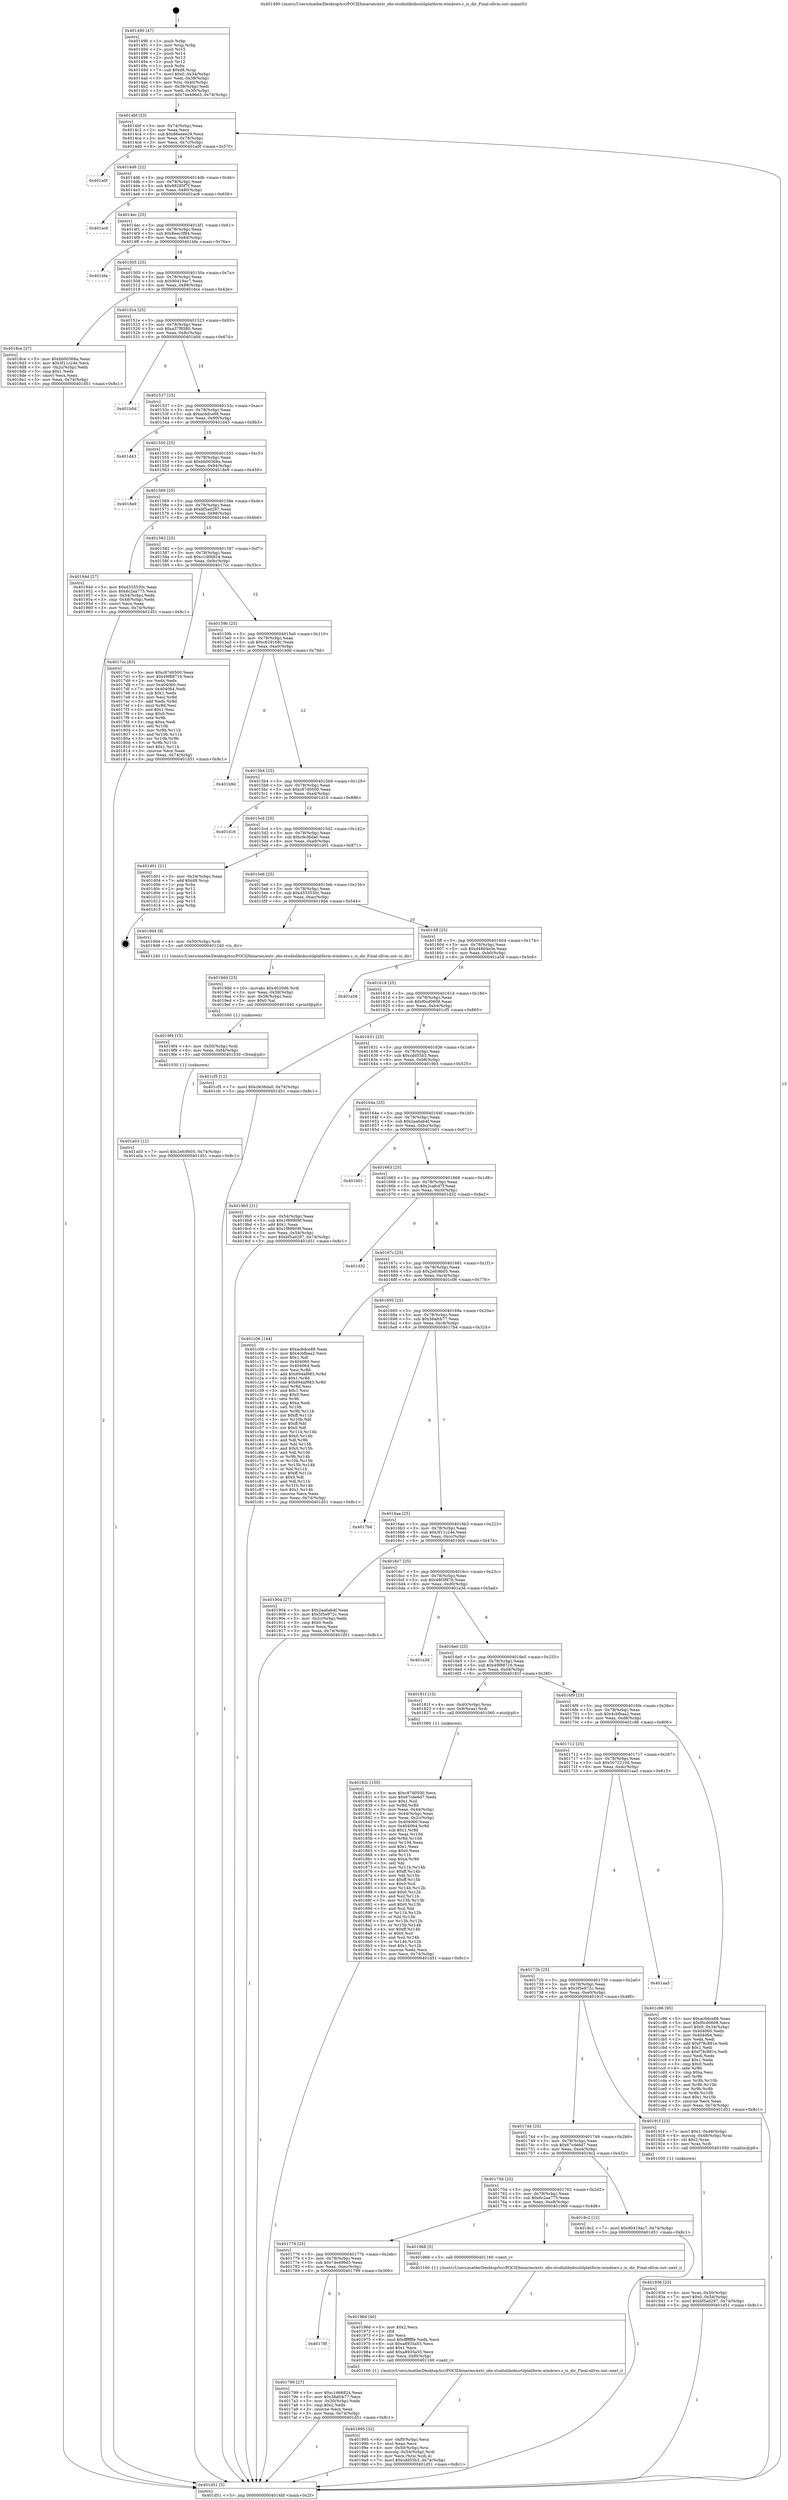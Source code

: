 digraph "0x401490" {
  label = "0x401490 (/mnt/c/Users/mathe/Desktop/tcc/POCII/binaries/extr_obs-studiolibobsutilplatform-windows.c_is_dir_Final-ollvm.out::main(0))"
  labelloc = "t"
  node[shape=record]

  Entry [label="",width=0.3,height=0.3,shape=circle,fillcolor=black,style=filled]
  "0x4014bf" [label="{
     0x4014bf [23]\l
     | [instrs]\l
     &nbsp;&nbsp;0x4014bf \<+3\>: mov -0x74(%rbp),%eax\l
     &nbsp;&nbsp;0x4014c2 \<+2\>: mov %eax,%ecx\l
     &nbsp;&nbsp;0x4014c4 \<+6\>: sub $0x86eeee29,%ecx\l
     &nbsp;&nbsp;0x4014ca \<+3\>: mov %eax,-0x78(%rbp)\l
     &nbsp;&nbsp;0x4014cd \<+3\>: mov %ecx,-0x7c(%rbp)\l
     &nbsp;&nbsp;0x4014d0 \<+6\>: je 0000000000401a0f \<main+0x57f\>\l
  }"]
  "0x401a0f" [label="{
     0x401a0f\l
  }", style=dashed]
  "0x4014d6" [label="{
     0x4014d6 [22]\l
     | [instrs]\l
     &nbsp;&nbsp;0x4014d6 \<+5\>: jmp 00000000004014db \<main+0x4b\>\l
     &nbsp;&nbsp;0x4014db \<+3\>: mov -0x78(%rbp),%eax\l
     &nbsp;&nbsp;0x4014de \<+5\>: sub $0x88285f7f,%eax\l
     &nbsp;&nbsp;0x4014e3 \<+3\>: mov %eax,-0x80(%rbp)\l
     &nbsp;&nbsp;0x4014e6 \<+6\>: je 0000000000401ac6 \<main+0x636\>\l
  }"]
  Exit [label="",width=0.3,height=0.3,shape=circle,fillcolor=black,style=filled,peripheries=2]
  "0x401ac6" [label="{
     0x401ac6\l
  }", style=dashed]
  "0x4014ec" [label="{
     0x4014ec [25]\l
     | [instrs]\l
     &nbsp;&nbsp;0x4014ec \<+5\>: jmp 00000000004014f1 \<main+0x61\>\l
     &nbsp;&nbsp;0x4014f1 \<+3\>: mov -0x78(%rbp),%eax\l
     &nbsp;&nbsp;0x4014f4 \<+5\>: sub $0x8eec3f84,%eax\l
     &nbsp;&nbsp;0x4014f9 \<+6\>: mov %eax,-0x84(%rbp)\l
     &nbsp;&nbsp;0x4014ff \<+6\>: je 0000000000401bfa \<main+0x76a\>\l
  }"]
  "0x401a03" [label="{
     0x401a03 [12]\l
     | [instrs]\l
     &nbsp;&nbsp;0x401a03 \<+7\>: movl $0x2efc9b05,-0x74(%rbp)\l
     &nbsp;&nbsp;0x401a0a \<+5\>: jmp 0000000000401d51 \<main+0x8c1\>\l
  }"]
  "0x401bfa" [label="{
     0x401bfa\l
  }", style=dashed]
  "0x401505" [label="{
     0x401505 [25]\l
     | [instrs]\l
     &nbsp;&nbsp;0x401505 \<+5\>: jmp 000000000040150a \<main+0x7a\>\l
     &nbsp;&nbsp;0x40150a \<+3\>: mov -0x78(%rbp),%eax\l
     &nbsp;&nbsp;0x40150d \<+5\>: sub $0x90419ac7,%eax\l
     &nbsp;&nbsp;0x401512 \<+6\>: mov %eax,-0x88(%rbp)\l
     &nbsp;&nbsp;0x401518 \<+6\>: je 00000000004018ce \<main+0x43e\>\l
  }"]
  "0x4019f4" [label="{
     0x4019f4 [15]\l
     | [instrs]\l
     &nbsp;&nbsp;0x4019f4 \<+4\>: mov -0x50(%rbp),%rdi\l
     &nbsp;&nbsp;0x4019f8 \<+6\>: mov %eax,-0xf4(%rbp)\l
     &nbsp;&nbsp;0x4019fe \<+5\>: call 0000000000401030 \<free@plt\>\l
     | [calls]\l
     &nbsp;&nbsp;0x401030 \{1\} (unknown)\l
  }"]
  "0x4018ce" [label="{
     0x4018ce [27]\l
     | [instrs]\l
     &nbsp;&nbsp;0x4018ce \<+5\>: mov $0xbb00368a,%eax\l
     &nbsp;&nbsp;0x4018d3 \<+5\>: mov $0x3f11c24e,%ecx\l
     &nbsp;&nbsp;0x4018d8 \<+3\>: mov -0x2c(%rbp),%edx\l
     &nbsp;&nbsp;0x4018db \<+3\>: cmp $0x1,%edx\l
     &nbsp;&nbsp;0x4018de \<+3\>: cmovl %ecx,%eax\l
     &nbsp;&nbsp;0x4018e1 \<+3\>: mov %eax,-0x74(%rbp)\l
     &nbsp;&nbsp;0x4018e4 \<+5\>: jmp 0000000000401d51 \<main+0x8c1\>\l
  }"]
  "0x40151e" [label="{
     0x40151e [25]\l
     | [instrs]\l
     &nbsp;&nbsp;0x40151e \<+5\>: jmp 0000000000401523 \<main+0x93\>\l
     &nbsp;&nbsp;0x401523 \<+3\>: mov -0x78(%rbp),%eax\l
     &nbsp;&nbsp;0x401526 \<+5\>: sub $0xa37f8580,%eax\l
     &nbsp;&nbsp;0x40152b \<+6\>: mov %eax,-0x8c(%rbp)\l
     &nbsp;&nbsp;0x401531 \<+6\>: je 0000000000401b0d \<main+0x67d\>\l
  }"]
  "0x4019dd" [label="{
     0x4019dd [23]\l
     | [instrs]\l
     &nbsp;&nbsp;0x4019dd \<+10\>: movabs $0x4020d6,%rdi\l
     &nbsp;&nbsp;0x4019e7 \<+3\>: mov %eax,-0x58(%rbp)\l
     &nbsp;&nbsp;0x4019ea \<+3\>: mov -0x58(%rbp),%esi\l
     &nbsp;&nbsp;0x4019ed \<+2\>: mov $0x0,%al\l
     &nbsp;&nbsp;0x4019ef \<+5\>: call 0000000000401040 \<printf@plt\>\l
     | [calls]\l
     &nbsp;&nbsp;0x401040 \{1\} (unknown)\l
  }"]
  "0x401b0d" [label="{
     0x401b0d\l
  }", style=dashed]
  "0x401537" [label="{
     0x401537 [25]\l
     | [instrs]\l
     &nbsp;&nbsp;0x401537 \<+5\>: jmp 000000000040153c \<main+0xac\>\l
     &nbsp;&nbsp;0x40153c \<+3\>: mov -0x78(%rbp),%eax\l
     &nbsp;&nbsp;0x40153f \<+5\>: sub $0xac6dce88,%eax\l
     &nbsp;&nbsp;0x401544 \<+6\>: mov %eax,-0x90(%rbp)\l
     &nbsp;&nbsp;0x40154a \<+6\>: je 0000000000401d43 \<main+0x8b3\>\l
  }"]
  "0x401995" [label="{
     0x401995 [32]\l
     | [instrs]\l
     &nbsp;&nbsp;0x401995 \<+6\>: mov -0xf0(%rbp),%ecx\l
     &nbsp;&nbsp;0x40199b \<+3\>: imul %eax,%ecx\l
     &nbsp;&nbsp;0x40199e \<+4\>: mov -0x50(%rbp),%rsi\l
     &nbsp;&nbsp;0x4019a2 \<+4\>: movslq -0x54(%rbp),%rdi\l
     &nbsp;&nbsp;0x4019a6 \<+3\>: mov %ecx,(%rsi,%rdi,4)\l
     &nbsp;&nbsp;0x4019a9 \<+7\>: movl $0xcdd55b3,-0x74(%rbp)\l
     &nbsp;&nbsp;0x4019b0 \<+5\>: jmp 0000000000401d51 \<main+0x8c1\>\l
  }"]
  "0x401d43" [label="{
     0x401d43\l
  }", style=dashed]
  "0x401550" [label="{
     0x401550 [25]\l
     | [instrs]\l
     &nbsp;&nbsp;0x401550 \<+5\>: jmp 0000000000401555 \<main+0xc5\>\l
     &nbsp;&nbsp;0x401555 \<+3\>: mov -0x78(%rbp),%eax\l
     &nbsp;&nbsp;0x401558 \<+5\>: sub $0xbb00368a,%eax\l
     &nbsp;&nbsp;0x40155d \<+6\>: mov %eax,-0x94(%rbp)\l
     &nbsp;&nbsp;0x401563 \<+6\>: je 00000000004018e9 \<main+0x459\>\l
  }"]
  "0x40196d" [label="{
     0x40196d [40]\l
     | [instrs]\l
     &nbsp;&nbsp;0x40196d \<+5\>: mov $0x2,%ecx\l
     &nbsp;&nbsp;0x401972 \<+1\>: cltd\l
     &nbsp;&nbsp;0x401973 \<+2\>: idiv %ecx\l
     &nbsp;&nbsp;0x401975 \<+6\>: imul $0xfffffffe,%edx,%ecx\l
     &nbsp;&nbsp;0x40197b \<+6\>: sub $0xa8935a55,%ecx\l
     &nbsp;&nbsp;0x401981 \<+3\>: add $0x1,%ecx\l
     &nbsp;&nbsp;0x401984 \<+6\>: add $0xa8935a55,%ecx\l
     &nbsp;&nbsp;0x40198a \<+6\>: mov %ecx,-0xf0(%rbp)\l
     &nbsp;&nbsp;0x401990 \<+5\>: call 0000000000401160 \<next_i\>\l
     | [calls]\l
     &nbsp;&nbsp;0x401160 \{1\} (/mnt/c/Users/mathe/Desktop/tcc/POCII/binaries/extr_obs-studiolibobsutilplatform-windows.c_is_dir_Final-ollvm.out::next_i)\l
  }"]
  "0x4018e9" [label="{
     0x4018e9\l
  }", style=dashed]
  "0x401569" [label="{
     0x401569 [25]\l
     | [instrs]\l
     &nbsp;&nbsp;0x401569 \<+5\>: jmp 000000000040156e \<main+0xde\>\l
     &nbsp;&nbsp;0x40156e \<+3\>: mov -0x78(%rbp),%eax\l
     &nbsp;&nbsp;0x401571 \<+5\>: sub $0xbf5ad297,%eax\l
     &nbsp;&nbsp;0x401576 \<+6\>: mov %eax,-0x98(%rbp)\l
     &nbsp;&nbsp;0x40157c \<+6\>: je 000000000040194d \<main+0x4bd\>\l
  }"]
  "0x401936" [label="{
     0x401936 [23]\l
     | [instrs]\l
     &nbsp;&nbsp;0x401936 \<+4\>: mov %rax,-0x50(%rbp)\l
     &nbsp;&nbsp;0x40193a \<+7\>: movl $0x0,-0x54(%rbp)\l
     &nbsp;&nbsp;0x401941 \<+7\>: movl $0xbf5ad297,-0x74(%rbp)\l
     &nbsp;&nbsp;0x401948 \<+5\>: jmp 0000000000401d51 \<main+0x8c1\>\l
  }"]
  "0x40194d" [label="{
     0x40194d [27]\l
     | [instrs]\l
     &nbsp;&nbsp;0x40194d \<+5\>: mov $0xd333530c,%eax\l
     &nbsp;&nbsp;0x401952 \<+5\>: mov $0x6c2aa775,%ecx\l
     &nbsp;&nbsp;0x401957 \<+3\>: mov -0x54(%rbp),%edx\l
     &nbsp;&nbsp;0x40195a \<+3\>: cmp -0x48(%rbp),%edx\l
     &nbsp;&nbsp;0x40195d \<+3\>: cmovl %ecx,%eax\l
     &nbsp;&nbsp;0x401960 \<+3\>: mov %eax,-0x74(%rbp)\l
     &nbsp;&nbsp;0x401963 \<+5\>: jmp 0000000000401d51 \<main+0x8c1\>\l
  }"]
  "0x401582" [label="{
     0x401582 [25]\l
     | [instrs]\l
     &nbsp;&nbsp;0x401582 \<+5\>: jmp 0000000000401587 \<main+0xf7\>\l
     &nbsp;&nbsp;0x401587 \<+3\>: mov -0x78(%rbp),%eax\l
     &nbsp;&nbsp;0x40158a \<+5\>: sub $0xc1d66824,%eax\l
     &nbsp;&nbsp;0x40158f \<+6\>: mov %eax,-0x9c(%rbp)\l
     &nbsp;&nbsp;0x401595 \<+6\>: je 00000000004017cc \<main+0x33c\>\l
  }"]
  "0x40182c" [label="{
     0x40182c [150]\l
     | [instrs]\l
     &nbsp;&nbsp;0x40182c \<+5\>: mov $0xc87d0500,%ecx\l
     &nbsp;&nbsp;0x401831 \<+5\>: mov $0x67cde6d7,%edx\l
     &nbsp;&nbsp;0x401836 \<+3\>: mov $0x1,%sil\l
     &nbsp;&nbsp;0x401839 \<+3\>: xor %r8d,%r8d\l
     &nbsp;&nbsp;0x40183c \<+3\>: mov %eax,-0x44(%rbp)\l
     &nbsp;&nbsp;0x40183f \<+3\>: mov -0x44(%rbp),%eax\l
     &nbsp;&nbsp;0x401842 \<+3\>: mov %eax,-0x2c(%rbp)\l
     &nbsp;&nbsp;0x401845 \<+7\>: mov 0x404060,%eax\l
     &nbsp;&nbsp;0x40184c \<+8\>: mov 0x404064,%r9d\l
     &nbsp;&nbsp;0x401854 \<+4\>: sub $0x1,%r8d\l
     &nbsp;&nbsp;0x401858 \<+3\>: mov %eax,%r10d\l
     &nbsp;&nbsp;0x40185b \<+3\>: add %r8d,%r10d\l
     &nbsp;&nbsp;0x40185e \<+4\>: imul %r10d,%eax\l
     &nbsp;&nbsp;0x401862 \<+3\>: and $0x1,%eax\l
     &nbsp;&nbsp;0x401865 \<+3\>: cmp $0x0,%eax\l
     &nbsp;&nbsp;0x401868 \<+4\>: sete %r11b\l
     &nbsp;&nbsp;0x40186c \<+4\>: cmp $0xa,%r9d\l
     &nbsp;&nbsp;0x401870 \<+3\>: setl %bl\l
     &nbsp;&nbsp;0x401873 \<+3\>: mov %r11b,%r14b\l
     &nbsp;&nbsp;0x401876 \<+4\>: xor $0xff,%r14b\l
     &nbsp;&nbsp;0x40187a \<+3\>: mov %bl,%r15b\l
     &nbsp;&nbsp;0x40187d \<+4\>: xor $0xff,%r15b\l
     &nbsp;&nbsp;0x401881 \<+4\>: xor $0x0,%sil\l
     &nbsp;&nbsp;0x401885 \<+3\>: mov %r14b,%r12b\l
     &nbsp;&nbsp;0x401888 \<+4\>: and $0x0,%r12b\l
     &nbsp;&nbsp;0x40188c \<+3\>: and %sil,%r11b\l
     &nbsp;&nbsp;0x40188f \<+3\>: mov %r15b,%r13b\l
     &nbsp;&nbsp;0x401892 \<+4\>: and $0x0,%r13b\l
     &nbsp;&nbsp;0x401896 \<+3\>: and %sil,%bl\l
     &nbsp;&nbsp;0x401899 \<+3\>: or %r11b,%r12b\l
     &nbsp;&nbsp;0x40189c \<+3\>: or %bl,%r13b\l
     &nbsp;&nbsp;0x40189f \<+3\>: xor %r13b,%r12b\l
     &nbsp;&nbsp;0x4018a2 \<+3\>: or %r15b,%r14b\l
     &nbsp;&nbsp;0x4018a5 \<+4\>: xor $0xff,%r14b\l
     &nbsp;&nbsp;0x4018a9 \<+4\>: or $0x0,%sil\l
     &nbsp;&nbsp;0x4018ad \<+3\>: and %sil,%r14b\l
     &nbsp;&nbsp;0x4018b0 \<+3\>: or %r14b,%r12b\l
     &nbsp;&nbsp;0x4018b3 \<+4\>: test $0x1,%r12b\l
     &nbsp;&nbsp;0x4018b7 \<+3\>: cmovne %edx,%ecx\l
     &nbsp;&nbsp;0x4018ba \<+3\>: mov %ecx,-0x74(%rbp)\l
     &nbsp;&nbsp;0x4018bd \<+5\>: jmp 0000000000401d51 \<main+0x8c1\>\l
  }"]
  "0x4017cc" [label="{
     0x4017cc [83]\l
     | [instrs]\l
     &nbsp;&nbsp;0x4017cc \<+5\>: mov $0xc87d0500,%eax\l
     &nbsp;&nbsp;0x4017d1 \<+5\>: mov $0x49f88716,%ecx\l
     &nbsp;&nbsp;0x4017d6 \<+2\>: xor %edx,%edx\l
     &nbsp;&nbsp;0x4017d8 \<+7\>: mov 0x404060,%esi\l
     &nbsp;&nbsp;0x4017df \<+7\>: mov 0x404064,%edi\l
     &nbsp;&nbsp;0x4017e6 \<+3\>: sub $0x1,%edx\l
     &nbsp;&nbsp;0x4017e9 \<+3\>: mov %esi,%r8d\l
     &nbsp;&nbsp;0x4017ec \<+3\>: add %edx,%r8d\l
     &nbsp;&nbsp;0x4017ef \<+4\>: imul %r8d,%esi\l
     &nbsp;&nbsp;0x4017f3 \<+3\>: and $0x1,%esi\l
     &nbsp;&nbsp;0x4017f6 \<+3\>: cmp $0x0,%esi\l
     &nbsp;&nbsp;0x4017f9 \<+4\>: sete %r9b\l
     &nbsp;&nbsp;0x4017fd \<+3\>: cmp $0xa,%edi\l
     &nbsp;&nbsp;0x401800 \<+4\>: setl %r10b\l
     &nbsp;&nbsp;0x401804 \<+3\>: mov %r9b,%r11b\l
     &nbsp;&nbsp;0x401807 \<+3\>: and %r10b,%r11b\l
     &nbsp;&nbsp;0x40180a \<+3\>: xor %r10b,%r9b\l
     &nbsp;&nbsp;0x40180d \<+3\>: or %r9b,%r11b\l
     &nbsp;&nbsp;0x401810 \<+4\>: test $0x1,%r11b\l
     &nbsp;&nbsp;0x401814 \<+3\>: cmovne %ecx,%eax\l
     &nbsp;&nbsp;0x401817 \<+3\>: mov %eax,-0x74(%rbp)\l
     &nbsp;&nbsp;0x40181a \<+5\>: jmp 0000000000401d51 \<main+0x8c1\>\l
  }"]
  "0x40159b" [label="{
     0x40159b [25]\l
     | [instrs]\l
     &nbsp;&nbsp;0x40159b \<+5\>: jmp 00000000004015a0 \<main+0x110\>\l
     &nbsp;&nbsp;0x4015a0 \<+3\>: mov -0x78(%rbp),%eax\l
     &nbsp;&nbsp;0x4015a3 \<+5\>: sub $0xc629168c,%eax\l
     &nbsp;&nbsp;0x4015a8 \<+6\>: mov %eax,-0xa0(%rbp)\l
     &nbsp;&nbsp;0x4015ae \<+6\>: je 0000000000401b9d \<main+0x70d\>\l
  }"]
  "0x401490" [label="{
     0x401490 [47]\l
     | [instrs]\l
     &nbsp;&nbsp;0x401490 \<+1\>: push %rbp\l
     &nbsp;&nbsp;0x401491 \<+3\>: mov %rsp,%rbp\l
     &nbsp;&nbsp;0x401494 \<+2\>: push %r15\l
     &nbsp;&nbsp;0x401496 \<+2\>: push %r14\l
     &nbsp;&nbsp;0x401498 \<+2\>: push %r13\l
     &nbsp;&nbsp;0x40149a \<+2\>: push %r12\l
     &nbsp;&nbsp;0x40149c \<+1\>: push %rbx\l
     &nbsp;&nbsp;0x40149d \<+7\>: sub $0xd8,%rsp\l
     &nbsp;&nbsp;0x4014a4 \<+7\>: movl $0x0,-0x34(%rbp)\l
     &nbsp;&nbsp;0x4014ab \<+3\>: mov %edi,-0x38(%rbp)\l
     &nbsp;&nbsp;0x4014ae \<+4\>: mov %rsi,-0x40(%rbp)\l
     &nbsp;&nbsp;0x4014b2 \<+3\>: mov -0x38(%rbp),%edi\l
     &nbsp;&nbsp;0x4014b5 \<+3\>: mov %edi,-0x30(%rbp)\l
     &nbsp;&nbsp;0x4014b8 \<+7\>: movl $0x74e496d3,-0x74(%rbp)\l
  }"]
  "0x401b9d" [label="{
     0x401b9d\l
  }", style=dashed]
  "0x4015b4" [label="{
     0x4015b4 [25]\l
     | [instrs]\l
     &nbsp;&nbsp;0x4015b4 \<+5\>: jmp 00000000004015b9 \<main+0x129\>\l
     &nbsp;&nbsp;0x4015b9 \<+3\>: mov -0x78(%rbp),%eax\l
     &nbsp;&nbsp;0x4015bc \<+5\>: sub $0xc87d0500,%eax\l
     &nbsp;&nbsp;0x4015c1 \<+6\>: mov %eax,-0xa4(%rbp)\l
     &nbsp;&nbsp;0x4015c7 \<+6\>: je 0000000000401d16 \<main+0x886\>\l
  }"]
  "0x401d51" [label="{
     0x401d51 [5]\l
     | [instrs]\l
     &nbsp;&nbsp;0x401d51 \<+5\>: jmp 00000000004014bf \<main+0x2f\>\l
  }"]
  "0x401d16" [label="{
     0x401d16\l
  }", style=dashed]
  "0x4015cd" [label="{
     0x4015cd [25]\l
     | [instrs]\l
     &nbsp;&nbsp;0x4015cd \<+5\>: jmp 00000000004015d2 \<main+0x142\>\l
     &nbsp;&nbsp;0x4015d2 \<+3\>: mov -0x78(%rbp),%eax\l
     &nbsp;&nbsp;0x4015d5 \<+5\>: sub $0xcfe36da0,%eax\l
     &nbsp;&nbsp;0x4015da \<+6\>: mov %eax,-0xa8(%rbp)\l
     &nbsp;&nbsp;0x4015e0 \<+6\>: je 0000000000401d01 \<main+0x871\>\l
  }"]
  "0x40178f" [label="{
     0x40178f\l
  }", style=dashed]
  "0x401d01" [label="{
     0x401d01 [21]\l
     | [instrs]\l
     &nbsp;&nbsp;0x401d01 \<+3\>: mov -0x34(%rbp),%eax\l
     &nbsp;&nbsp;0x401d04 \<+7\>: add $0xd8,%rsp\l
     &nbsp;&nbsp;0x401d0b \<+1\>: pop %rbx\l
     &nbsp;&nbsp;0x401d0c \<+2\>: pop %r12\l
     &nbsp;&nbsp;0x401d0e \<+2\>: pop %r13\l
     &nbsp;&nbsp;0x401d10 \<+2\>: pop %r14\l
     &nbsp;&nbsp;0x401d12 \<+2\>: pop %r15\l
     &nbsp;&nbsp;0x401d14 \<+1\>: pop %rbp\l
     &nbsp;&nbsp;0x401d15 \<+1\>: ret\l
  }"]
  "0x4015e6" [label="{
     0x4015e6 [25]\l
     | [instrs]\l
     &nbsp;&nbsp;0x4015e6 \<+5\>: jmp 00000000004015eb \<main+0x15b\>\l
     &nbsp;&nbsp;0x4015eb \<+3\>: mov -0x78(%rbp),%eax\l
     &nbsp;&nbsp;0x4015ee \<+5\>: sub $0xd333530c,%eax\l
     &nbsp;&nbsp;0x4015f3 \<+6\>: mov %eax,-0xac(%rbp)\l
     &nbsp;&nbsp;0x4015f9 \<+6\>: je 00000000004019d4 \<main+0x544\>\l
  }"]
  "0x401799" [label="{
     0x401799 [27]\l
     | [instrs]\l
     &nbsp;&nbsp;0x401799 \<+5\>: mov $0xc1d66824,%eax\l
     &nbsp;&nbsp;0x40179e \<+5\>: mov $0x38afcb77,%ecx\l
     &nbsp;&nbsp;0x4017a3 \<+3\>: mov -0x30(%rbp),%edx\l
     &nbsp;&nbsp;0x4017a6 \<+3\>: cmp $0x2,%edx\l
     &nbsp;&nbsp;0x4017a9 \<+3\>: cmovne %ecx,%eax\l
     &nbsp;&nbsp;0x4017ac \<+3\>: mov %eax,-0x74(%rbp)\l
     &nbsp;&nbsp;0x4017af \<+5\>: jmp 0000000000401d51 \<main+0x8c1\>\l
  }"]
  "0x4019d4" [label="{
     0x4019d4 [9]\l
     | [instrs]\l
     &nbsp;&nbsp;0x4019d4 \<+4\>: mov -0x50(%rbp),%rdi\l
     &nbsp;&nbsp;0x4019d8 \<+5\>: call 0000000000401240 \<is_dir\>\l
     | [calls]\l
     &nbsp;&nbsp;0x401240 \{1\} (/mnt/c/Users/mathe/Desktop/tcc/POCII/binaries/extr_obs-studiolibobsutilplatform-windows.c_is_dir_Final-ollvm.out::is_dir)\l
  }"]
  "0x4015ff" [label="{
     0x4015ff [25]\l
     | [instrs]\l
     &nbsp;&nbsp;0x4015ff \<+5\>: jmp 0000000000401604 \<main+0x174\>\l
     &nbsp;&nbsp;0x401604 \<+3\>: mov -0x78(%rbp),%eax\l
     &nbsp;&nbsp;0x401607 \<+5\>: sub $0xd4804e3e,%eax\l
     &nbsp;&nbsp;0x40160c \<+6\>: mov %eax,-0xb0(%rbp)\l
     &nbsp;&nbsp;0x401612 \<+6\>: je 0000000000401a58 \<main+0x5c8\>\l
  }"]
  "0x401776" [label="{
     0x401776 [25]\l
     | [instrs]\l
     &nbsp;&nbsp;0x401776 \<+5\>: jmp 000000000040177b \<main+0x2eb\>\l
     &nbsp;&nbsp;0x40177b \<+3\>: mov -0x78(%rbp),%eax\l
     &nbsp;&nbsp;0x40177e \<+5\>: sub $0x74e496d3,%eax\l
     &nbsp;&nbsp;0x401783 \<+6\>: mov %eax,-0xec(%rbp)\l
     &nbsp;&nbsp;0x401789 \<+6\>: je 0000000000401799 \<main+0x309\>\l
  }"]
  "0x401a58" [label="{
     0x401a58\l
  }", style=dashed]
  "0x401618" [label="{
     0x401618 [25]\l
     | [instrs]\l
     &nbsp;&nbsp;0x401618 \<+5\>: jmp 000000000040161d \<main+0x18d\>\l
     &nbsp;&nbsp;0x40161d \<+3\>: mov -0x78(%rbp),%eax\l
     &nbsp;&nbsp;0x401620 \<+5\>: sub $0xf0cd0608,%eax\l
     &nbsp;&nbsp;0x401625 \<+6\>: mov %eax,-0xb4(%rbp)\l
     &nbsp;&nbsp;0x40162b \<+6\>: je 0000000000401cf5 \<main+0x865\>\l
  }"]
  "0x401968" [label="{
     0x401968 [5]\l
     | [instrs]\l
     &nbsp;&nbsp;0x401968 \<+5\>: call 0000000000401160 \<next_i\>\l
     | [calls]\l
     &nbsp;&nbsp;0x401160 \{1\} (/mnt/c/Users/mathe/Desktop/tcc/POCII/binaries/extr_obs-studiolibobsutilplatform-windows.c_is_dir_Final-ollvm.out::next_i)\l
  }"]
  "0x401cf5" [label="{
     0x401cf5 [12]\l
     | [instrs]\l
     &nbsp;&nbsp;0x401cf5 \<+7\>: movl $0xcfe36da0,-0x74(%rbp)\l
     &nbsp;&nbsp;0x401cfc \<+5\>: jmp 0000000000401d51 \<main+0x8c1\>\l
  }"]
  "0x401631" [label="{
     0x401631 [25]\l
     | [instrs]\l
     &nbsp;&nbsp;0x401631 \<+5\>: jmp 0000000000401636 \<main+0x1a6\>\l
     &nbsp;&nbsp;0x401636 \<+3\>: mov -0x78(%rbp),%eax\l
     &nbsp;&nbsp;0x401639 \<+5\>: sub $0xcdd55b3,%eax\l
     &nbsp;&nbsp;0x40163e \<+6\>: mov %eax,-0xb8(%rbp)\l
     &nbsp;&nbsp;0x401644 \<+6\>: je 00000000004019b5 \<main+0x525\>\l
  }"]
  "0x40175d" [label="{
     0x40175d [25]\l
     | [instrs]\l
     &nbsp;&nbsp;0x40175d \<+5\>: jmp 0000000000401762 \<main+0x2d2\>\l
     &nbsp;&nbsp;0x401762 \<+3\>: mov -0x78(%rbp),%eax\l
     &nbsp;&nbsp;0x401765 \<+5\>: sub $0x6c2aa775,%eax\l
     &nbsp;&nbsp;0x40176a \<+6\>: mov %eax,-0xe8(%rbp)\l
     &nbsp;&nbsp;0x401770 \<+6\>: je 0000000000401968 \<main+0x4d8\>\l
  }"]
  "0x4019b5" [label="{
     0x4019b5 [31]\l
     | [instrs]\l
     &nbsp;&nbsp;0x4019b5 \<+3\>: mov -0x54(%rbp),%eax\l
     &nbsp;&nbsp;0x4019b8 \<+5\>: sub $0x1f89909f,%eax\l
     &nbsp;&nbsp;0x4019bd \<+3\>: add $0x1,%eax\l
     &nbsp;&nbsp;0x4019c0 \<+5\>: add $0x1f89909f,%eax\l
     &nbsp;&nbsp;0x4019c5 \<+3\>: mov %eax,-0x54(%rbp)\l
     &nbsp;&nbsp;0x4019c8 \<+7\>: movl $0xbf5ad297,-0x74(%rbp)\l
     &nbsp;&nbsp;0x4019cf \<+5\>: jmp 0000000000401d51 \<main+0x8c1\>\l
  }"]
  "0x40164a" [label="{
     0x40164a [25]\l
     | [instrs]\l
     &nbsp;&nbsp;0x40164a \<+5\>: jmp 000000000040164f \<main+0x1bf\>\l
     &nbsp;&nbsp;0x40164f \<+3\>: mov -0x78(%rbp),%eax\l
     &nbsp;&nbsp;0x401652 \<+5\>: sub $0x2aa6ab4f,%eax\l
     &nbsp;&nbsp;0x401657 \<+6\>: mov %eax,-0xbc(%rbp)\l
     &nbsp;&nbsp;0x40165d \<+6\>: je 0000000000401b01 \<main+0x671\>\l
  }"]
  "0x4018c2" [label="{
     0x4018c2 [12]\l
     | [instrs]\l
     &nbsp;&nbsp;0x4018c2 \<+7\>: movl $0x90419ac7,-0x74(%rbp)\l
     &nbsp;&nbsp;0x4018c9 \<+5\>: jmp 0000000000401d51 \<main+0x8c1\>\l
  }"]
  "0x401b01" [label="{
     0x401b01\l
  }", style=dashed]
  "0x401663" [label="{
     0x401663 [25]\l
     | [instrs]\l
     &nbsp;&nbsp;0x401663 \<+5\>: jmp 0000000000401668 \<main+0x1d8\>\l
     &nbsp;&nbsp;0x401668 \<+3\>: mov -0x78(%rbp),%eax\l
     &nbsp;&nbsp;0x40166b \<+5\>: sub $0x2cafcd7f,%eax\l
     &nbsp;&nbsp;0x401670 \<+6\>: mov %eax,-0xc0(%rbp)\l
     &nbsp;&nbsp;0x401676 \<+6\>: je 0000000000401d32 \<main+0x8a2\>\l
  }"]
  "0x401744" [label="{
     0x401744 [25]\l
     | [instrs]\l
     &nbsp;&nbsp;0x401744 \<+5\>: jmp 0000000000401749 \<main+0x2b9\>\l
     &nbsp;&nbsp;0x401749 \<+3\>: mov -0x78(%rbp),%eax\l
     &nbsp;&nbsp;0x40174c \<+5\>: sub $0x67cde6d7,%eax\l
     &nbsp;&nbsp;0x401751 \<+6\>: mov %eax,-0xe4(%rbp)\l
     &nbsp;&nbsp;0x401757 \<+6\>: je 00000000004018c2 \<main+0x432\>\l
  }"]
  "0x401d32" [label="{
     0x401d32\l
  }", style=dashed]
  "0x40167c" [label="{
     0x40167c [25]\l
     | [instrs]\l
     &nbsp;&nbsp;0x40167c \<+5\>: jmp 0000000000401681 \<main+0x1f1\>\l
     &nbsp;&nbsp;0x401681 \<+3\>: mov -0x78(%rbp),%eax\l
     &nbsp;&nbsp;0x401684 \<+5\>: sub $0x2efc9b05,%eax\l
     &nbsp;&nbsp;0x401689 \<+6\>: mov %eax,-0xc4(%rbp)\l
     &nbsp;&nbsp;0x40168f \<+6\>: je 0000000000401c06 \<main+0x776\>\l
  }"]
  "0x40191f" [label="{
     0x40191f [23]\l
     | [instrs]\l
     &nbsp;&nbsp;0x40191f \<+7\>: movl $0x1,-0x48(%rbp)\l
     &nbsp;&nbsp;0x401926 \<+4\>: movslq -0x48(%rbp),%rax\l
     &nbsp;&nbsp;0x40192a \<+4\>: shl $0x2,%rax\l
     &nbsp;&nbsp;0x40192e \<+3\>: mov %rax,%rdi\l
     &nbsp;&nbsp;0x401931 \<+5\>: call 0000000000401050 \<malloc@plt\>\l
     | [calls]\l
     &nbsp;&nbsp;0x401050 \{1\} (unknown)\l
  }"]
  "0x401c06" [label="{
     0x401c06 [144]\l
     | [instrs]\l
     &nbsp;&nbsp;0x401c06 \<+5\>: mov $0xac6dce88,%eax\l
     &nbsp;&nbsp;0x401c0b \<+5\>: mov $0x4cbfbaa2,%ecx\l
     &nbsp;&nbsp;0x401c10 \<+2\>: mov $0x1,%dl\l
     &nbsp;&nbsp;0x401c12 \<+7\>: mov 0x404060,%esi\l
     &nbsp;&nbsp;0x401c19 \<+7\>: mov 0x404064,%edi\l
     &nbsp;&nbsp;0x401c20 \<+3\>: mov %esi,%r8d\l
     &nbsp;&nbsp;0x401c23 \<+7\>: add $0x694af983,%r8d\l
     &nbsp;&nbsp;0x401c2a \<+4\>: sub $0x1,%r8d\l
     &nbsp;&nbsp;0x401c2e \<+7\>: sub $0x694af983,%r8d\l
     &nbsp;&nbsp;0x401c35 \<+4\>: imul %r8d,%esi\l
     &nbsp;&nbsp;0x401c39 \<+3\>: and $0x1,%esi\l
     &nbsp;&nbsp;0x401c3c \<+3\>: cmp $0x0,%esi\l
     &nbsp;&nbsp;0x401c3f \<+4\>: sete %r9b\l
     &nbsp;&nbsp;0x401c43 \<+3\>: cmp $0xa,%edi\l
     &nbsp;&nbsp;0x401c46 \<+4\>: setl %r10b\l
     &nbsp;&nbsp;0x401c4a \<+3\>: mov %r9b,%r11b\l
     &nbsp;&nbsp;0x401c4d \<+4\>: xor $0xff,%r11b\l
     &nbsp;&nbsp;0x401c51 \<+3\>: mov %r10b,%bl\l
     &nbsp;&nbsp;0x401c54 \<+3\>: xor $0xff,%bl\l
     &nbsp;&nbsp;0x401c57 \<+3\>: xor $0x0,%dl\l
     &nbsp;&nbsp;0x401c5a \<+3\>: mov %r11b,%r14b\l
     &nbsp;&nbsp;0x401c5d \<+4\>: and $0x0,%r14b\l
     &nbsp;&nbsp;0x401c61 \<+3\>: and %dl,%r9b\l
     &nbsp;&nbsp;0x401c64 \<+3\>: mov %bl,%r15b\l
     &nbsp;&nbsp;0x401c67 \<+4\>: and $0x0,%r15b\l
     &nbsp;&nbsp;0x401c6b \<+3\>: and %dl,%r10b\l
     &nbsp;&nbsp;0x401c6e \<+3\>: or %r9b,%r14b\l
     &nbsp;&nbsp;0x401c71 \<+3\>: or %r10b,%r15b\l
     &nbsp;&nbsp;0x401c74 \<+3\>: xor %r15b,%r14b\l
     &nbsp;&nbsp;0x401c77 \<+3\>: or %bl,%r11b\l
     &nbsp;&nbsp;0x401c7a \<+4\>: xor $0xff,%r11b\l
     &nbsp;&nbsp;0x401c7e \<+3\>: or $0x0,%dl\l
     &nbsp;&nbsp;0x401c81 \<+3\>: and %dl,%r11b\l
     &nbsp;&nbsp;0x401c84 \<+3\>: or %r11b,%r14b\l
     &nbsp;&nbsp;0x401c87 \<+4\>: test $0x1,%r14b\l
     &nbsp;&nbsp;0x401c8b \<+3\>: cmovne %ecx,%eax\l
     &nbsp;&nbsp;0x401c8e \<+3\>: mov %eax,-0x74(%rbp)\l
     &nbsp;&nbsp;0x401c91 \<+5\>: jmp 0000000000401d51 \<main+0x8c1\>\l
  }"]
  "0x401695" [label="{
     0x401695 [25]\l
     | [instrs]\l
     &nbsp;&nbsp;0x401695 \<+5\>: jmp 000000000040169a \<main+0x20a\>\l
     &nbsp;&nbsp;0x40169a \<+3\>: mov -0x78(%rbp),%eax\l
     &nbsp;&nbsp;0x40169d \<+5\>: sub $0x38afcb77,%eax\l
     &nbsp;&nbsp;0x4016a2 \<+6\>: mov %eax,-0xc8(%rbp)\l
     &nbsp;&nbsp;0x4016a8 \<+6\>: je 00000000004017b4 \<main+0x324\>\l
  }"]
  "0x40172b" [label="{
     0x40172b [25]\l
     | [instrs]\l
     &nbsp;&nbsp;0x40172b \<+5\>: jmp 0000000000401730 \<main+0x2a0\>\l
     &nbsp;&nbsp;0x401730 \<+3\>: mov -0x78(%rbp),%eax\l
     &nbsp;&nbsp;0x401733 \<+5\>: sub $0x5f5e972c,%eax\l
     &nbsp;&nbsp;0x401738 \<+6\>: mov %eax,-0xe0(%rbp)\l
     &nbsp;&nbsp;0x40173e \<+6\>: je 000000000040191f \<main+0x48f\>\l
  }"]
  "0x4017b4" [label="{
     0x4017b4\l
  }", style=dashed]
  "0x4016ae" [label="{
     0x4016ae [25]\l
     | [instrs]\l
     &nbsp;&nbsp;0x4016ae \<+5\>: jmp 00000000004016b3 \<main+0x223\>\l
     &nbsp;&nbsp;0x4016b3 \<+3\>: mov -0x78(%rbp),%eax\l
     &nbsp;&nbsp;0x4016b6 \<+5\>: sub $0x3f11c24e,%eax\l
     &nbsp;&nbsp;0x4016bb \<+6\>: mov %eax,-0xcc(%rbp)\l
     &nbsp;&nbsp;0x4016c1 \<+6\>: je 0000000000401904 \<main+0x474\>\l
  }"]
  "0x401aa5" [label="{
     0x401aa5\l
  }", style=dashed]
  "0x401904" [label="{
     0x401904 [27]\l
     | [instrs]\l
     &nbsp;&nbsp;0x401904 \<+5\>: mov $0x2aa6ab4f,%eax\l
     &nbsp;&nbsp;0x401909 \<+5\>: mov $0x5f5e972c,%ecx\l
     &nbsp;&nbsp;0x40190e \<+3\>: mov -0x2c(%rbp),%edx\l
     &nbsp;&nbsp;0x401911 \<+3\>: cmp $0x0,%edx\l
     &nbsp;&nbsp;0x401914 \<+3\>: cmove %ecx,%eax\l
     &nbsp;&nbsp;0x401917 \<+3\>: mov %eax,-0x74(%rbp)\l
     &nbsp;&nbsp;0x40191a \<+5\>: jmp 0000000000401d51 \<main+0x8c1\>\l
  }"]
  "0x4016c7" [label="{
     0x4016c7 [25]\l
     | [instrs]\l
     &nbsp;&nbsp;0x4016c7 \<+5\>: jmp 00000000004016cc \<main+0x23c\>\l
     &nbsp;&nbsp;0x4016cc \<+3\>: mov -0x78(%rbp),%eax\l
     &nbsp;&nbsp;0x4016cf \<+5\>: sub $0x48f3f97b,%eax\l
     &nbsp;&nbsp;0x4016d4 \<+6\>: mov %eax,-0xd0(%rbp)\l
     &nbsp;&nbsp;0x4016da \<+6\>: je 0000000000401a3d \<main+0x5ad\>\l
  }"]
  "0x401712" [label="{
     0x401712 [25]\l
     | [instrs]\l
     &nbsp;&nbsp;0x401712 \<+5\>: jmp 0000000000401717 \<main+0x287\>\l
     &nbsp;&nbsp;0x401717 \<+3\>: mov -0x78(%rbp),%eax\l
     &nbsp;&nbsp;0x40171a \<+5\>: sub $0x5072210d,%eax\l
     &nbsp;&nbsp;0x40171f \<+6\>: mov %eax,-0xdc(%rbp)\l
     &nbsp;&nbsp;0x401725 \<+6\>: je 0000000000401aa5 \<main+0x615\>\l
  }"]
  "0x401a3d" [label="{
     0x401a3d\l
  }", style=dashed]
  "0x4016e0" [label="{
     0x4016e0 [25]\l
     | [instrs]\l
     &nbsp;&nbsp;0x4016e0 \<+5\>: jmp 00000000004016e5 \<main+0x255\>\l
     &nbsp;&nbsp;0x4016e5 \<+3\>: mov -0x78(%rbp),%eax\l
     &nbsp;&nbsp;0x4016e8 \<+5\>: sub $0x49f88716,%eax\l
     &nbsp;&nbsp;0x4016ed \<+6\>: mov %eax,-0xd4(%rbp)\l
     &nbsp;&nbsp;0x4016f3 \<+6\>: je 000000000040181f \<main+0x38f\>\l
  }"]
  "0x401c96" [label="{
     0x401c96 [95]\l
     | [instrs]\l
     &nbsp;&nbsp;0x401c96 \<+5\>: mov $0xac6dce88,%eax\l
     &nbsp;&nbsp;0x401c9b \<+5\>: mov $0xf0cd0608,%ecx\l
     &nbsp;&nbsp;0x401ca0 \<+7\>: movl $0x0,-0x34(%rbp)\l
     &nbsp;&nbsp;0x401ca7 \<+7\>: mov 0x404060,%edx\l
     &nbsp;&nbsp;0x401cae \<+7\>: mov 0x404064,%esi\l
     &nbsp;&nbsp;0x401cb5 \<+2\>: mov %edx,%edi\l
     &nbsp;&nbsp;0x401cb7 \<+6\>: add $0xf78c881e,%edi\l
     &nbsp;&nbsp;0x401cbd \<+3\>: sub $0x1,%edi\l
     &nbsp;&nbsp;0x401cc0 \<+6\>: sub $0xf78c881e,%edi\l
     &nbsp;&nbsp;0x401cc6 \<+3\>: imul %edi,%edx\l
     &nbsp;&nbsp;0x401cc9 \<+3\>: and $0x1,%edx\l
     &nbsp;&nbsp;0x401ccc \<+3\>: cmp $0x0,%edx\l
     &nbsp;&nbsp;0x401ccf \<+4\>: sete %r8b\l
     &nbsp;&nbsp;0x401cd3 \<+3\>: cmp $0xa,%esi\l
     &nbsp;&nbsp;0x401cd6 \<+4\>: setl %r9b\l
     &nbsp;&nbsp;0x401cda \<+3\>: mov %r8b,%r10b\l
     &nbsp;&nbsp;0x401cdd \<+3\>: and %r9b,%r10b\l
     &nbsp;&nbsp;0x401ce0 \<+3\>: xor %r9b,%r8b\l
     &nbsp;&nbsp;0x401ce3 \<+3\>: or %r8b,%r10b\l
     &nbsp;&nbsp;0x401ce6 \<+4\>: test $0x1,%r10b\l
     &nbsp;&nbsp;0x401cea \<+3\>: cmovne %ecx,%eax\l
     &nbsp;&nbsp;0x401ced \<+3\>: mov %eax,-0x74(%rbp)\l
     &nbsp;&nbsp;0x401cf0 \<+5\>: jmp 0000000000401d51 \<main+0x8c1\>\l
  }"]
  "0x40181f" [label="{
     0x40181f [13]\l
     | [instrs]\l
     &nbsp;&nbsp;0x40181f \<+4\>: mov -0x40(%rbp),%rax\l
     &nbsp;&nbsp;0x401823 \<+4\>: mov 0x8(%rax),%rdi\l
     &nbsp;&nbsp;0x401827 \<+5\>: call 0000000000401060 \<atoi@plt\>\l
     | [calls]\l
     &nbsp;&nbsp;0x401060 \{1\} (unknown)\l
  }"]
  "0x4016f9" [label="{
     0x4016f9 [25]\l
     | [instrs]\l
     &nbsp;&nbsp;0x4016f9 \<+5\>: jmp 00000000004016fe \<main+0x26e\>\l
     &nbsp;&nbsp;0x4016fe \<+3\>: mov -0x78(%rbp),%eax\l
     &nbsp;&nbsp;0x401701 \<+5\>: sub $0x4cbfbaa2,%eax\l
     &nbsp;&nbsp;0x401706 \<+6\>: mov %eax,-0xd8(%rbp)\l
     &nbsp;&nbsp;0x40170c \<+6\>: je 0000000000401c96 \<main+0x806\>\l
  }"]
  Entry -> "0x401490" [label=" 1"]
  "0x4014bf" -> "0x401a0f" [label=" 0"]
  "0x4014bf" -> "0x4014d6" [label=" 16"]
  "0x401d01" -> Exit [label=" 1"]
  "0x4014d6" -> "0x401ac6" [label=" 0"]
  "0x4014d6" -> "0x4014ec" [label=" 16"]
  "0x401cf5" -> "0x401d51" [label=" 1"]
  "0x4014ec" -> "0x401bfa" [label=" 0"]
  "0x4014ec" -> "0x401505" [label=" 16"]
  "0x401c96" -> "0x401d51" [label=" 1"]
  "0x401505" -> "0x4018ce" [label=" 1"]
  "0x401505" -> "0x40151e" [label=" 15"]
  "0x401c06" -> "0x401d51" [label=" 1"]
  "0x40151e" -> "0x401b0d" [label=" 0"]
  "0x40151e" -> "0x401537" [label=" 15"]
  "0x401a03" -> "0x401d51" [label=" 1"]
  "0x401537" -> "0x401d43" [label=" 0"]
  "0x401537" -> "0x401550" [label=" 15"]
  "0x4019f4" -> "0x401a03" [label=" 1"]
  "0x401550" -> "0x4018e9" [label=" 0"]
  "0x401550" -> "0x401569" [label=" 15"]
  "0x4019dd" -> "0x4019f4" [label=" 1"]
  "0x401569" -> "0x40194d" [label=" 2"]
  "0x401569" -> "0x401582" [label=" 13"]
  "0x4019d4" -> "0x4019dd" [label=" 1"]
  "0x401582" -> "0x4017cc" [label=" 1"]
  "0x401582" -> "0x40159b" [label=" 12"]
  "0x4019b5" -> "0x401d51" [label=" 1"]
  "0x40159b" -> "0x401b9d" [label=" 0"]
  "0x40159b" -> "0x4015b4" [label=" 12"]
  "0x401995" -> "0x401d51" [label=" 1"]
  "0x4015b4" -> "0x401d16" [label=" 0"]
  "0x4015b4" -> "0x4015cd" [label=" 12"]
  "0x40196d" -> "0x401995" [label=" 1"]
  "0x4015cd" -> "0x401d01" [label=" 1"]
  "0x4015cd" -> "0x4015e6" [label=" 11"]
  "0x401968" -> "0x40196d" [label=" 1"]
  "0x4015e6" -> "0x4019d4" [label=" 1"]
  "0x4015e6" -> "0x4015ff" [label=" 10"]
  "0x40194d" -> "0x401d51" [label=" 2"]
  "0x4015ff" -> "0x401a58" [label=" 0"]
  "0x4015ff" -> "0x401618" [label=" 10"]
  "0x40191f" -> "0x401936" [label=" 1"]
  "0x401618" -> "0x401cf5" [label=" 1"]
  "0x401618" -> "0x401631" [label=" 9"]
  "0x401904" -> "0x401d51" [label=" 1"]
  "0x401631" -> "0x4019b5" [label=" 1"]
  "0x401631" -> "0x40164a" [label=" 8"]
  "0x4018c2" -> "0x401d51" [label=" 1"]
  "0x40164a" -> "0x401b01" [label=" 0"]
  "0x40164a" -> "0x401663" [label=" 8"]
  "0x40182c" -> "0x401d51" [label=" 1"]
  "0x401663" -> "0x401d32" [label=" 0"]
  "0x401663" -> "0x40167c" [label=" 8"]
  "0x4017cc" -> "0x401d51" [label=" 1"]
  "0x40167c" -> "0x401c06" [label=" 1"]
  "0x40167c" -> "0x401695" [label=" 7"]
  "0x401d51" -> "0x4014bf" [label=" 15"]
  "0x401695" -> "0x4017b4" [label=" 0"]
  "0x401695" -> "0x4016ae" [label=" 7"]
  "0x401799" -> "0x401d51" [label=" 1"]
  "0x4016ae" -> "0x401904" [label=" 1"]
  "0x4016ae" -> "0x4016c7" [label=" 6"]
  "0x401776" -> "0x40178f" [label=" 0"]
  "0x4016c7" -> "0x401a3d" [label=" 0"]
  "0x4016c7" -> "0x4016e0" [label=" 6"]
  "0x401936" -> "0x401d51" [label=" 1"]
  "0x4016e0" -> "0x40181f" [label=" 1"]
  "0x4016e0" -> "0x4016f9" [label=" 5"]
  "0x40175d" -> "0x401776" [label=" 1"]
  "0x4016f9" -> "0x401c96" [label=" 1"]
  "0x4016f9" -> "0x401712" [label=" 4"]
  "0x401776" -> "0x401799" [label=" 1"]
  "0x401712" -> "0x401aa5" [label=" 0"]
  "0x401712" -> "0x40172b" [label=" 4"]
  "0x401490" -> "0x4014bf" [label=" 1"]
  "0x40172b" -> "0x40191f" [label=" 1"]
  "0x40172b" -> "0x401744" [label=" 3"]
  "0x40181f" -> "0x40182c" [label=" 1"]
  "0x401744" -> "0x4018c2" [label=" 1"]
  "0x401744" -> "0x40175d" [label=" 2"]
  "0x4018ce" -> "0x401d51" [label=" 1"]
  "0x40175d" -> "0x401968" [label=" 1"]
}
